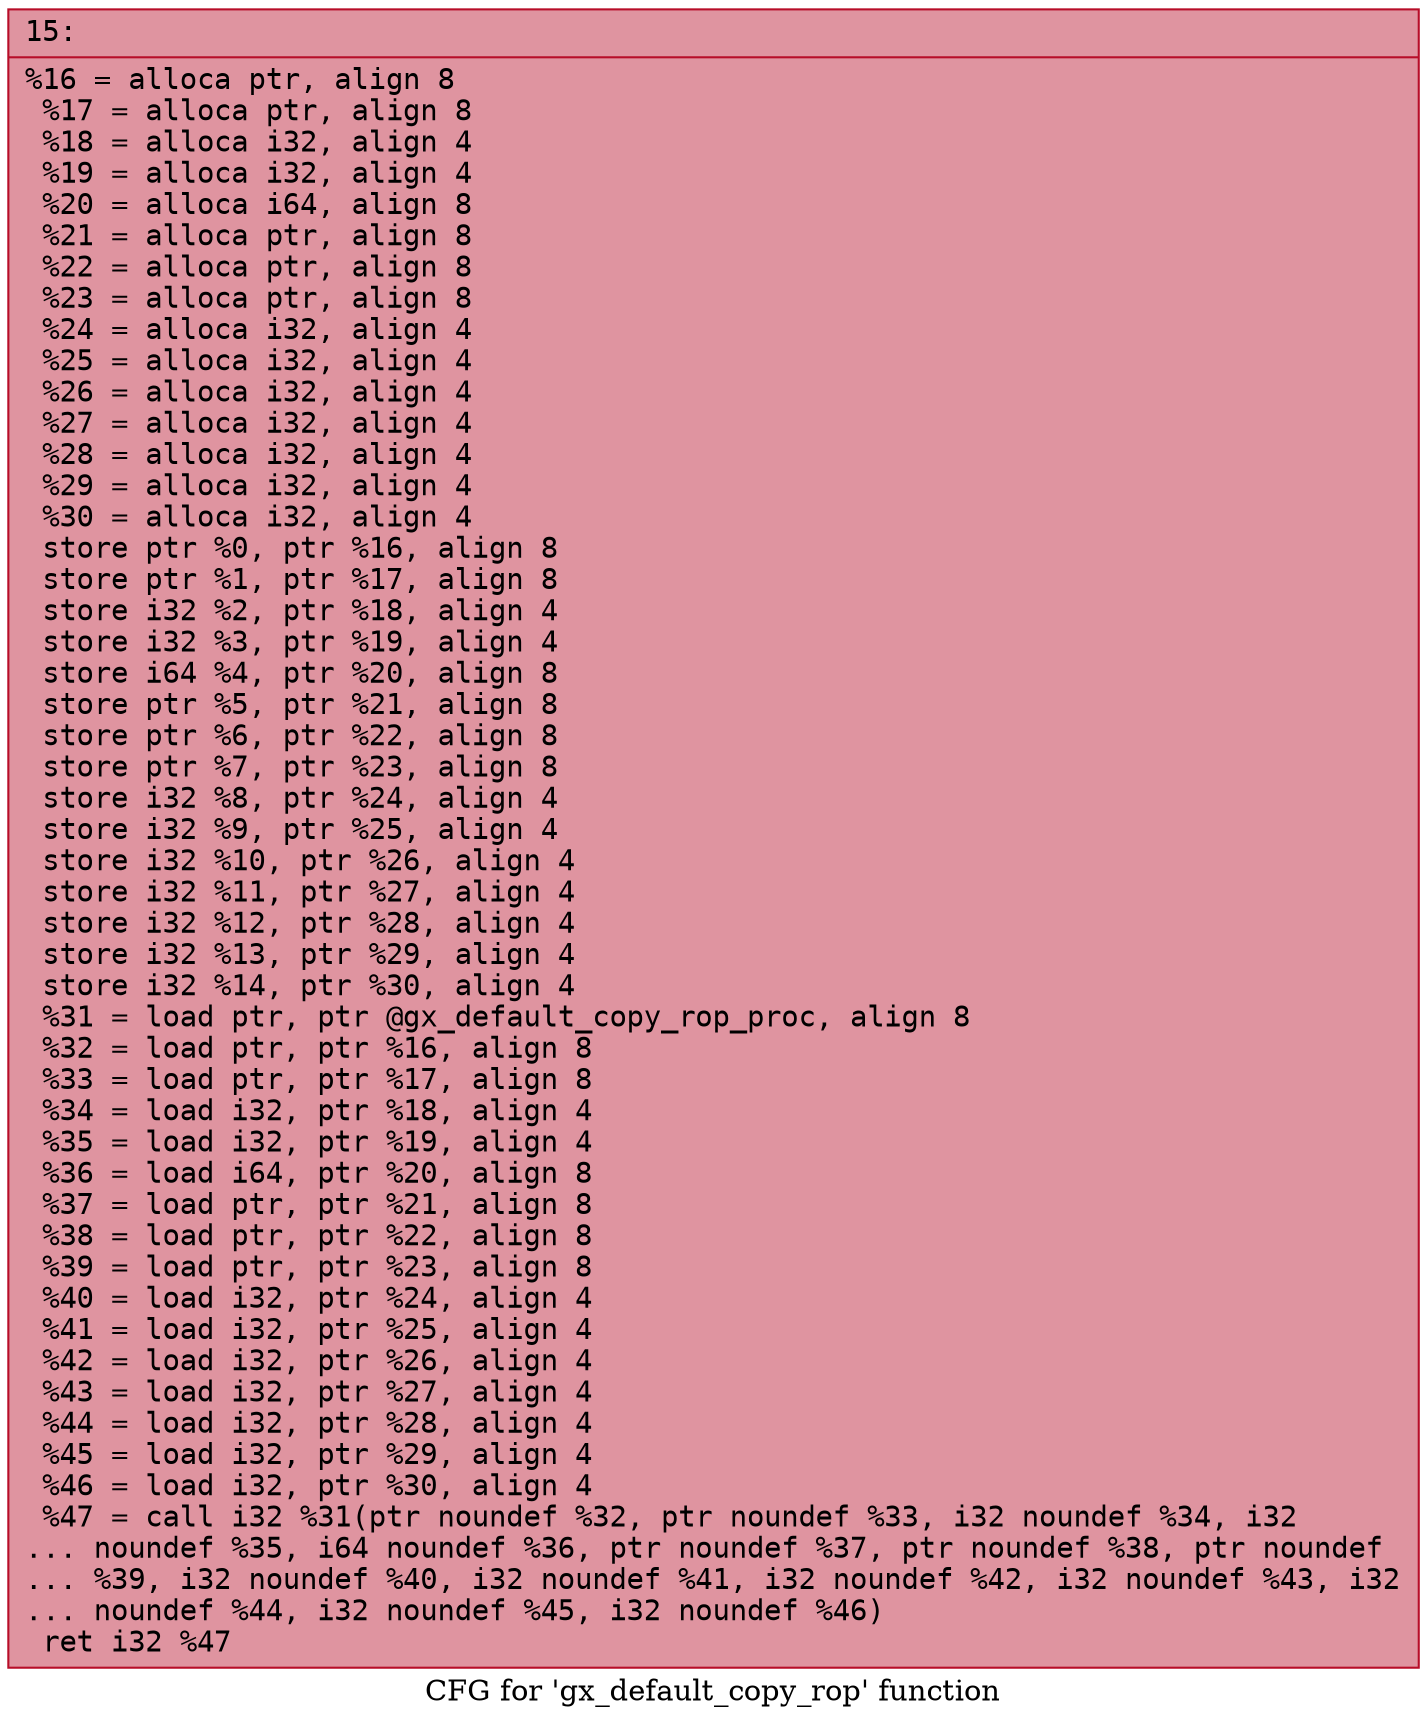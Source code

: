 digraph "CFG for 'gx_default_copy_rop' function" {
	label="CFG for 'gx_default_copy_rop' function";

	Node0x6000000468a0 [shape=record,color="#b70d28ff", style=filled, fillcolor="#b70d2870" fontname="Courier",label="{15:\l|  %16 = alloca ptr, align 8\l  %17 = alloca ptr, align 8\l  %18 = alloca i32, align 4\l  %19 = alloca i32, align 4\l  %20 = alloca i64, align 8\l  %21 = alloca ptr, align 8\l  %22 = alloca ptr, align 8\l  %23 = alloca ptr, align 8\l  %24 = alloca i32, align 4\l  %25 = alloca i32, align 4\l  %26 = alloca i32, align 4\l  %27 = alloca i32, align 4\l  %28 = alloca i32, align 4\l  %29 = alloca i32, align 4\l  %30 = alloca i32, align 4\l  store ptr %0, ptr %16, align 8\l  store ptr %1, ptr %17, align 8\l  store i32 %2, ptr %18, align 4\l  store i32 %3, ptr %19, align 4\l  store i64 %4, ptr %20, align 8\l  store ptr %5, ptr %21, align 8\l  store ptr %6, ptr %22, align 8\l  store ptr %7, ptr %23, align 8\l  store i32 %8, ptr %24, align 4\l  store i32 %9, ptr %25, align 4\l  store i32 %10, ptr %26, align 4\l  store i32 %11, ptr %27, align 4\l  store i32 %12, ptr %28, align 4\l  store i32 %13, ptr %29, align 4\l  store i32 %14, ptr %30, align 4\l  %31 = load ptr, ptr @gx_default_copy_rop_proc, align 8\l  %32 = load ptr, ptr %16, align 8\l  %33 = load ptr, ptr %17, align 8\l  %34 = load i32, ptr %18, align 4\l  %35 = load i32, ptr %19, align 4\l  %36 = load i64, ptr %20, align 8\l  %37 = load ptr, ptr %21, align 8\l  %38 = load ptr, ptr %22, align 8\l  %39 = load ptr, ptr %23, align 8\l  %40 = load i32, ptr %24, align 4\l  %41 = load i32, ptr %25, align 4\l  %42 = load i32, ptr %26, align 4\l  %43 = load i32, ptr %27, align 4\l  %44 = load i32, ptr %28, align 4\l  %45 = load i32, ptr %29, align 4\l  %46 = load i32, ptr %30, align 4\l  %47 = call i32 %31(ptr noundef %32, ptr noundef %33, i32 noundef %34, i32\l... noundef %35, i64 noundef %36, ptr noundef %37, ptr noundef %38, ptr noundef\l... %39, i32 noundef %40, i32 noundef %41, i32 noundef %42, i32 noundef %43, i32\l... noundef %44, i32 noundef %45, i32 noundef %46)\l  ret i32 %47\l}"];
}
